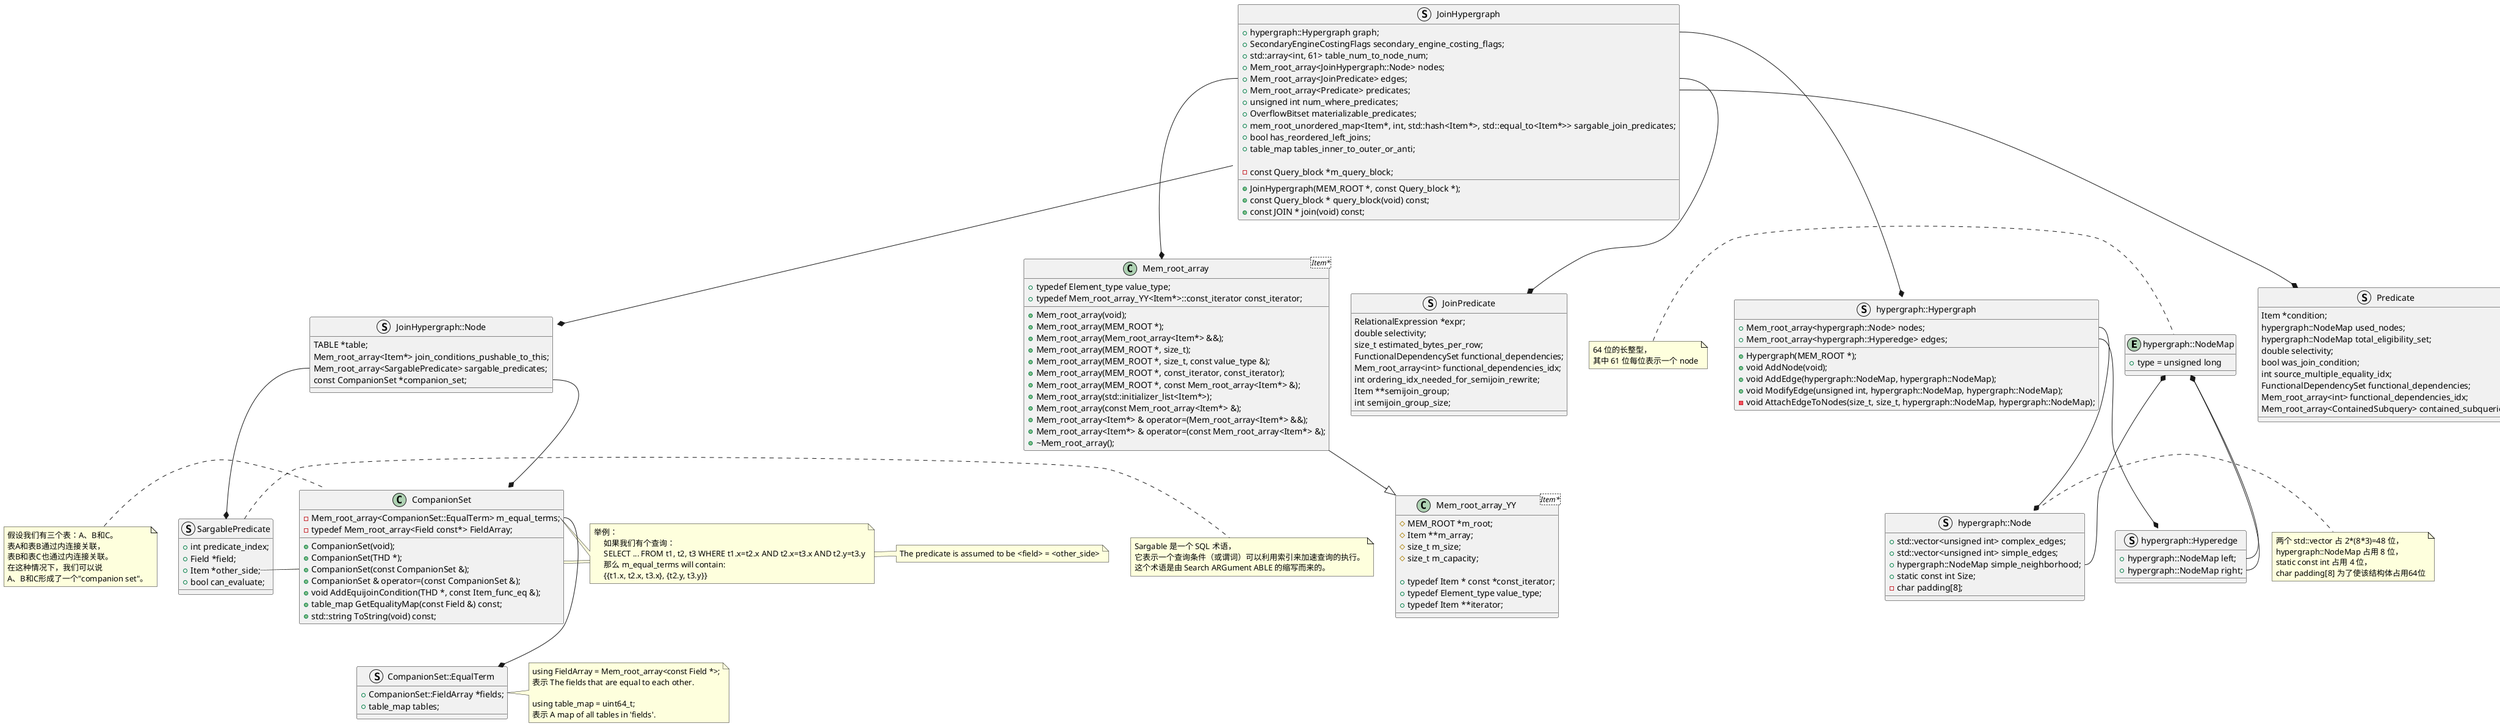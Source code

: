 @startuml hypergraph
entity hypergraph::NodeMap {
+    type = unsigned long
}
note left
  64 位的长整型，
  其中 61 位每位表示一个 node
end note

struct hypergraph::Hyperedge {
+    hypergraph::NodeMap left;
+    hypergraph::NodeMap right;
}

struct hypergraph::Node {
+    std::vector<unsigned int> complex_edges;
+    std::vector<unsigned int> simple_edges;
+    hypergraph::NodeMap simple_neighborhood;
+    static const int Size;
-    char padding[8];
}
note right
  两个 std::vector 占 2*(8*3)=48 位，
  hypergraph::NodeMap 占用 8 位，
  static const int 占用 4 位，
  char padding[8] 为了使该结构体占用64位
end note

hypergraph::NodeMap *-- hypergraph::Hyperedge::left
hypergraph::NodeMap *-- hypergraph::Hyperedge::right
hypergraph::NodeMap *-- hypergraph::Node::simple_neighborhood

struct hypergraph::Hypergraph {
+    Mem_root_array<hypergraph::Node> nodes;
+    Mem_root_array<hypergraph::Hyperedge> edges;

+    Hypergraph(MEM_ROOT *);
+    void AddNode(void);
+    void AddEdge(hypergraph::NodeMap, hypergraph::NodeMap);
+    void ModifyEdge(unsigned int, hypergraph::NodeMap, hypergraph::NodeMap);
-    void AttachEdgeToNodes(size_t, size_t, hypergraph::NodeMap, hypergraph::NodeMap);
}

hypergraph::Hypergraph::nodes --* hypergraph::Node
hypergraph::Hypergraph::edges --* hypergraph::Hyperedge

struct JoinHypergraph {
+    hypergraph::Hypergraph graph;
+    SecondaryEngineCostingFlags secondary_engine_costing_flags;
+    std::array<int, 61> table_num_to_node_num;
+    Mem_root_array<JoinHypergraph::Node> nodes;
+    Mem_root_array<JoinPredicate> edges;
+    Mem_root_array<Predicate> predicates;
+    unsigned int num_where_predicates;
+    OverflowBitset materializable_predicates;
+    mem_root_unordered_map<Item*, int, std::hash<Item*>, std::equal_to<Item*>> sargable_join_predicates;
+    bool has_reordered_left_joins;
+    table_map tables_inner_to_outer_or_anti;

-    const Query_block *m_query_block;

+    JoinHypergraph(MEM_ROOT *, const Query_block *);
+    const Query_block * query_block(void) const;
+    const JOIN * join(void) const;
}

struct JoinPredicate {
    RelationalExpression *expr;
    double selectivity;
    size_t estimated_bytes_per_row;
    FunctionalDependencySet functional_dependencies;
    Mem_root_array<int> functional_dependencies_idx;
    int ordering_idx_needed_for_semijoin_rewrite;
    Item **semijoin_group;
    int semijoin_group_size;
}
JoinHypergraph::edges --* JoinPredicate

struct Predicate {
    Item *condition;
    hypergraph::NodeMap used_nodes;
    hypergraph::NodeMap total_eligibility_set;
    double selectivity;
    bool was_join_condition;
    int source_multiple_equality_idx;
    FunctionalDependencySet functional_dependencies;
    Mem_root_array<int> functional_dependencies_idx;
    Mem_root_array<ContainedSubquery> contained_subqueries;
}
JoinHypergraph::predicates --* Predicate

struct JoinHypergraph::Node {
    TABLE *table;
    Mem_root_array<Item*> join_conditions_pushable_to_this;
    Mem_root_array<SargablePredicate> sargable_predicates;
    const CompanionSet *companion_set;
}

struct SargablePredicate {
+    int predicate_index;
+    Field *field;
+    Item *other_side;
+    bool can_evaluate;
}
note right of SargablePredicate
Sargable 是一个 SQL 术语，
它表示一个查询条件（或谓词）可以利用索引来加速查询的执行。
这个术语是由 Search ARGument ABLE 的缩写而来的。
end note

note right of SargablePredicate::other_side
The predicate is assumed to be <field> = <other_side>
end note

class CompanionSet {
-    Mem_root_array<CompanionSet::EqualTerm> m_equal_terms;
+    CompanionSet(void);
+    CompanionSet(THD *);
+    CompanionSet(const CompanionSet &);
+    CompanionSet & operator=(const CompanionSet &);
+    void AddEquijoinCondition(THD *, const Item_func_eq &);
+    table_map GetEqualityMap(const Field &) const;
+    std::string ToString(void) const;
-    typedef Mem_root_array<Field const*> FieldArray;
}
note left of CompanionSet
假设我们有三个表：A、B和C。
表A和表B通过内连接关联，
表B和表C也通过内连接关联。
在这种情况下，我们可以说
A、B和C形成了一个"companion set"。
end note

note right of CompanionSet::m_equal_terms
举例：
     如果我们有个查询：
     SELECT ... FROM t1, t2, t3 WHERE t1.x=t2.x AND t2.x=t3.x AND t2.y=t3.y
     那么 m_equal_terms will contain:
     {{t1.x, t2.x, t3.x}, {t2.y, t3.y}}
end note

struct CompanionSet::EqualTerm {
+    CompanionSet::FieldArray *fields;
+    table_map tables;
}
note right
using FieldArray = Mem_root_array<const Field *>;
表示 The fields that are equal to each other.

using table_map = uint64_t;
表示 A map of all tables in 'fields'.
end note

JoinHypergraph::graph --* hypergraph::Hypergraph
JoinHypergraph::edges --* Mem_root_array
JoinHypergraph::nodes --* JoinHypergraph::Node
JoinHypergraph::Node::sargable_predicates --* SargablePredicate
JoinHypergraph::Node::companion_set --* CompanionSet
CompanionSet::m_equal_terms --* CompanionSet::EqualTerm




class Mem_root_array<Item*> {
+    Mem_root_array(void);
+    Mem_root_array(MEM_ROOT *);
+    Mem_root_array(Mem_root_array<Item*> &&);
+    Mem_root_array(MEM_ROOT *, size_t);
+    Mem_root_array(MEM_ROOT *, size_t, const value_type &);
+    Mem_root_array(MEM_ROOT *, const_iterator, const_iterator);
+    Mem_root_array(MEM_ROOT *, const Mem_root_array<Item*> &);
+    Mem_root_array(std::initializer_list<Item*>);
+    Mem_root_array(const Mem_root_array<Item*> &);
+    Mem_root_array<Item*> & operator=(Mem_root_array<Item*> &&);
+    Mem_root_array<Item*> & operator=(const Mem_root_array<Item*> &);
+    ~Mem_root_array();

+    typedef Element_type value_type;
+    typedef Mem_root_array_YY<Item*>::const_iterator const_iterator;
}

class Mem_root_array_YY<Item*> {
#    MEM_ROOT *m_root;
#    Item **m_array;
#    size_t m_size;
#    size_t m_capacity;

+    typedef Item * const *const_iterator;
+    typedef Element_type value_type;
+    typedef Item **iterator;
}

Mem_root_array --|> Mem_root_array_YY
@enduml 